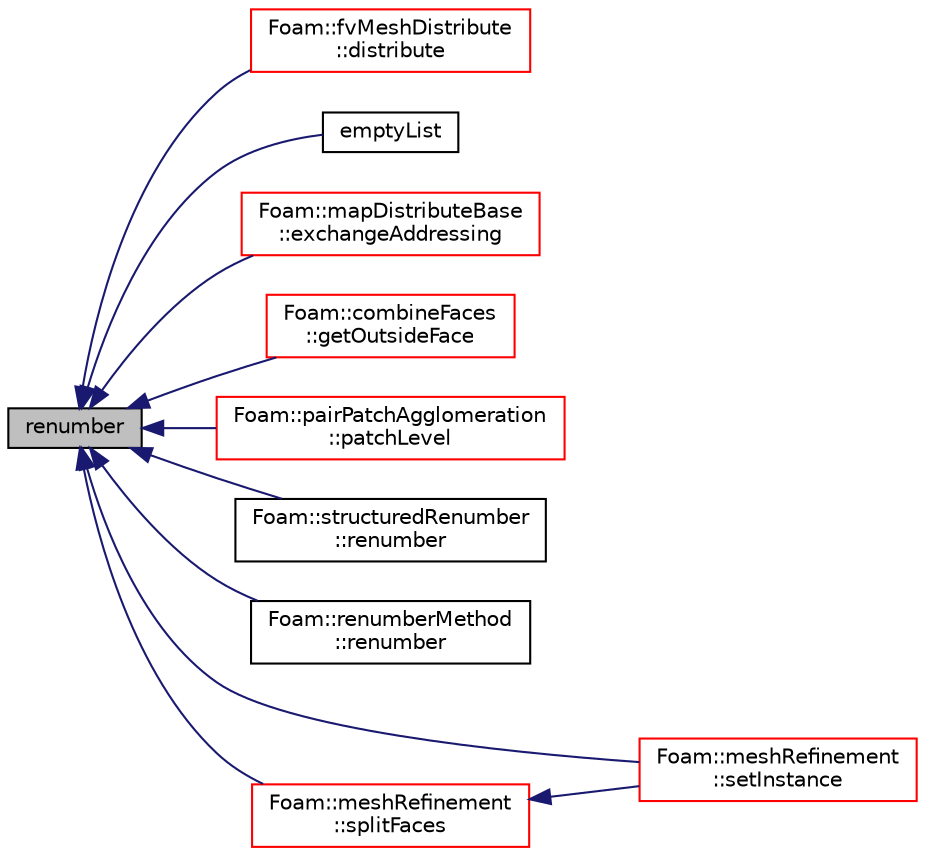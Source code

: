 digraph "renumber"
{
  bgcolor="transparent";
  edge [fontname="Helvetica",fontsize="10",labelfontname="Helvetica",labelfontsize="10"];
  node [fontname="Helvetica",fontsize="10",shape=record];
  rankdir="LR";
  Node1 [label="renumber",height=0.2,width=0.4,color="black", fillcolor="grey75", style="filled", fontcolor="black"];
  Node1 -> Node2 [dir="back",color="midnightblue",fontsize="10",style="solid",fontname="Helvetica"];
  Node2 [label="Foam::fvMeshDistribute\l::distribute",height=0.2,width=0.4,color="red",URL="$a00894.html#acb11a389cf765470aea69d37a526cf1f",tooltip="Send cells to neighbours according to distribution. "];
  Node1 -> Node3 [dir="back",color="midnightblue",fontsize="10",style="solid",fontname="Helvetica"];
  Node3 [label="emptyList",height=0.2,width=0.4,color="black",URL="$a10909.html#aac3dd6ff6f51f3841ba88a3adb29e073",tooltip="Return reference to zero-sized list. Compare to List::null() which returns. "];
  Node1 -> Node4 [dir="back",color="midnightblue",fontsize="10",style="solid",fontname="Helvetica"];
  Node4 [label="Foam::mapDistributeBase\l::exchangeAddressing",height=0.2,width=0.4,color="red",URL="$a01438.html#aaea4ac19dd141ea6cc9d6adbcf7c0cf4"];
  Node1 -> Node5 [dir="back",color="midnightblue",fontsize="10",style="solid",fontname="Helvetica"];
  Node5 [label="Foam::combineFaces\l::getOutsideFace",height=0.2,width=0.4,color="red",URL="$a00314.html#af695da5d6484dda0cf20307778b302f0",tooltip="Gets outside of patch as a face (in mesh point labels) "];
  Node1 -> Node6 [dir="back",color="midnightblue",fontsize="10",style="solid",fontname="Helvetica"];
  Node6 [label="Foam::pairPatchAgglomeration\l::patchLevel",height=0.2,width=0.4,color="red",URL="$a01808.html#aba17ba382a277d84982222e68a7b4543",tooltip="Return primitivePatch of given level. "];
  Node1 -> Node7 [dir="back",color="midnightblue",fontsize="10",style="solid",fontname="Helvetica"];
  Node7 [label="Foam::structuredRenumber\l::renumber",height=0.2,width=0.4,color="black",URL="$a02545.html#a8c8c314aed6bcca51f2e7ae9a90f1b82",tooltip="Return the order in which cells need to be visited, i.e. "];
  Node1 -> Node8 [dir="back",color="midnightblue",fontsize="10",style="solid",fontname="Helvetica"];
  Node8 [label="Foam::renumberMethod\l::renumber",height=0.2,width=0.4,color="black",URL="$a02220.html#a2384e0d57fcbf295a5ccaddf558cc8a0",tooltip="Return the order in which cells need to be visited, i.e. "];
  Node1 -> Node9 [dir="back",color="midnightblue",fontsize="10",style="solid",fontname="Helvetica"];
  Node9 [label="Foam::meshRefinement\l::setInstance",height=0.2,width=0.4,color="red",URL="$a01509.html#add9813891a074bebd77384af1717b0bf",tooltip="Set instance of all local IOobjects. "];
  Node1 -> Node10 [dir="back",color="midnightblue",fontsize="10",style="solid",fontname="Helvetica"];
  Node10 [label="Foam::meshRefinement\l::splitFaces",height=0.2,width=0.4,color="red",URL="$a01509.html#adc2ba2409d333b615b019f154aa236ea",tooltip="Split faces into two. "];
  Node10 -> Node9 [dir="back",color="midnightblue",fontsize="10",style="solid",fontname="Helvetica"];
}

